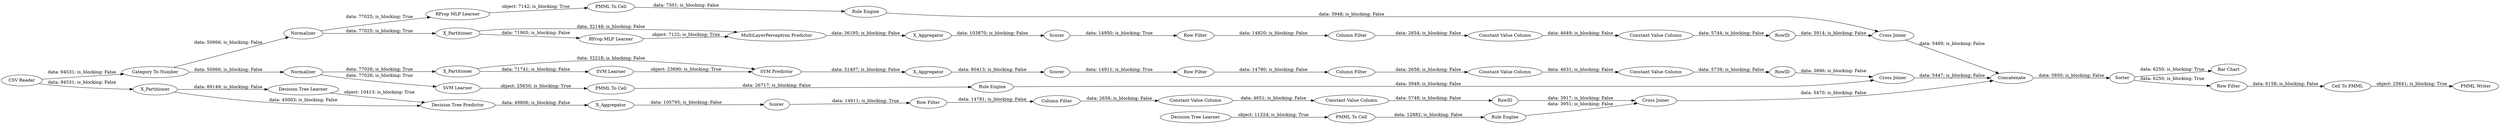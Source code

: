 digraph {
	"3941164606359013580_7" [label=X_Aggregator]
	"808270688813085489_2" [label=X_Partitioner]
	"3941164606359013580_41" [label=Scorer]
	"808270688813085489_40" [label=Scorer]
	"-5525054039501295957_33" [label="SVM Learner"]
	"3941164606359013580_2" [label=X_Partitioner]
	"3941164606359013580_31" [label="SVM Learner"]
	"808270688813085489_31" [label="RProp MLP Learner"]
	"808270688813085489_38" [label="Cross Joiner"]
	"-1680244678359839205_9" [label="Row Filter"]
	"808270688813085489_32" [label="MultiLayerPerceptron Predictor"]
	"2709116891630566060_293" [label=RowID]
	"5655350403036540579_31" [label="Decision Tree Learner"]
	"-1680244678359839205_294" [label="Column Filter"]
	"-499923565783019095_293" [label=RowID]
	"-499923565783019095_290" [label="Constant Value Column"]
	"5655350403036540579_39" [label=Scorer]
	"-5525054039501295957_35" [label="Rule Engine"]
	"3209400942955290966_35" [label="RProp MLP Learner"]
	"3941164606359013580_39" [label="Cross Joiner"]
	"2709116891630566060_9" [label="Row Filter"]
	"-1680244678359839205_290" [label="Constant Value Column"]
	"3209400942955290966_34" [label="Rule Engine"]
	"808270688813085489_7" [label=X_Aggregator]
	"-1680244678359839205_293" [label=RowID]
	"-5525054039501295957_34" [label="PMML To Cell"]
	"-499923565783019095_292" [label="Constant Value Column"]
	"2709116891630566060_294" [label="Column Filter"]
	"5655350403036540579_38" [label="Cross Joiner"]
	"-160945574505447192_28" [label="PMML To Cell"]
	"-160945574505447192_33" [label="Decision Tree Learner"]
	"-3766464910390997764_60" [label=Concatenate]
	"3941164606359013580_32" [label="SVM Predictor"]
	"-3766464910390997764_59" [label="Bar Chart"]
	"-499923565783019095_9" [label="Row Filter"]
	"-3766464910390997764_54" [label="Cell To PMML"]
	"2709116891630566060_292" [label="Constant Value Column"]
	"-3766464910390997764_62" [label="CSV Reader"]
	"5655350403036540579_7" [label=X_Aggregator]
	"2709116891630566060_290" [label="Constant Value Column"]
	"-1680244678359839205_292" [label="Constant Value Column"]
	"-160945574505447192_34" [label="Rule Engine"]
	"-3766464910390997764_61" [label="PMML Writer"]
	"808270688813085489_39" [label=Normalizer]
	"5655350403036540579_32" [label="Decision Tree Predictor"]
	"-499923565783019095_294" [label="Column Filter"]
	"5655350403036540579_2" [label=X_Partitioner]
	"3941164606359013580_40" [label=Normalizer]
	"-3766464910390997764_58" [label="Category To Number"]
	"3209400942955290966_22" [label="PMML To Cell"]
	"-3766464910390997764_53" [label="Row Filter"]
	"-3766464910390997764_52" [label=Sorter]
	"-3766464910390997764_58" -> "808270688813085489_39" [label="data: 50066; is_blocking: False"]
	"3941164606359013580_7" -> "3941164606359013580_41" [label="data: 80413; is_blocking: False"]
	"3209400942955290966_34" -> "808270688813085489_38" [label="data: 3948; is_blocking: False"]
	"-1680244678359839205_290" -> "-1680244678359839205_292" [label="data: 4649; is_blocking: False"]
	"3941164606359013580_40" -> "3941164606359013580_2" [label="data: 77026; is_blocking: True"]
	"-3766464910390997764_54" -> "-3766464910390997764_61" [label="object: 25641; is_blocking: True"]
	"3941164606359013580_31" -> "3941164606359013580_32" [label="object: 23690; is_blocking: True"]
	"5655350403036540579_39" -> "-499923565783019095_9" [label="data: 14911; is_blocking: True"]
	"-3766464910390997764_52" -> "-3766464910390997764_53" [label="data: 6250; is_blocking: True"]
	"3941164606359013580_2" -> "3941164606359013580_31" [label="data: 71741; is_blocking: False"]
	"5655350403036540579_7" -> "5655350403036540579_39" [label="data: 105795; is_blocking: False"]
	"-499923565783019095_290" -> "-499923565783019095_292" [label="data: 4651; is_blocking: False"]
	"2709116891630566060_292" -> "2709116891630566060_293" [label="data: 5739; is_blocking: False"]
	"-1680244678359839205_294" -> "-1680244678359839205_290" [label="data: 2654; is_blocking: False"]
	"-160945574505447192_34" -> "5655350403036540579_38" [label="data: 3951; is_blocking: False"]
	"-499923565783019095_293" -> "5655350403036540579_38" [label="data: 3917; is_blocking: False"]
	"-499923565783019095_9" -> "-499923565783019095_294" [label="data: 14781; is_blocking: False"]
	"-3766464910390997764_52" -> "-3766464910390997764_59" [label="data: 6250; is_blocking: True"]
	"-5525054039501295957_34" -> "-5525054039501295957_35" [label="data: 26717; is_blocking: False"]
	"-1680244678359839205_293" -> "808270688813085489_38" [label="data: 3914; is_blocking: False"]
	"2709116891630566060_9" -> "2709116891630566060_294" [label="data: 14780; is_blocking: False"]
	"808270688813085489_2" -> "808270688813085489_32" [label="data: 32148; is_blocking: False"]
	"808270688813085489_31" -> "808270688813085489_32" [label="object: 7122; is_blocking: True"]
	"808270688813085489_39" -> "3209400942955290966_35" [label="data: 77025; is_blocking: True"]
	"808270688813085489_40" -> "-1680244678359839205_9" [label="data: 14950; is_blocking: True"]
	"-5525054039501295957_33" -> "-5525054039501295957_34" [label="object: 25650; is_blocking: True"]
	"-3766464910390997764_62" -> "5655350403036540579_2" [label="data: 94531; is_blocking: False"]
	"3941164606359013580_2" -> "3941164606359013580_32" [label="data: 32218; is_blocking: False"]
	"2709116891630566060_294" -> "2709116891630566060_290" [label="data: 2658; is_blocking: False"]
	"-160945574505447192_28" -> "-160945574505447192_34" [label="data: 12882; is_blocking: False"]
	"808270688813085489_7" -> "808270688813085489_40" [label="data: 103870; is_blocking: False"]
	"3941164606359013580_32" -> "3941164606359013580_7" [label="data: 31407; is_blocking: False"]
	"5655350403036540579_38" -> "-3766464910390997764_60" [label="data: 5470; is_blocking: False"]
	"3941164606359013580_39" -> "-3766464910390997764_60" [label="data: 5447; is_blocking: False"]
	"-3766464910390997764_58" -> "3941164606359013580_40" [label="data: 50066; is_blocking: False"]
	"3941164606359013580_41" -> "2709116891630566060_9" [label="data: 14911; is_blocking: True"]
	"-3766464910390997764_53" -> "-3766464910390997764_54" [label="data: 6158; is_blocking: False"]
	"-499923565783019095_294" -> "-499923565783019095_290" [label="data: 2658; is_blocking: False"]
	"2709116891630566060_293" -> "3941164606359013580_39" [label="data: 3896; is_blocking: False"]
	"5655350403036540579_32" -> "5655350403036540579_7" [label="data: 49806; is_blocking: False"]
	"808270688813085489_2" -> "808270688813085489_31" [label="data: 71905; is_blocking: False"]
	"-3766464910390997764_60" -> "-3766464910390997764_52" [label="data: 5850; is_blocking: False"]
	"-1680244678359839205_292" -> "-1680244678359839205_293" [label="data: 5744; is_blocking: False"]
	"5655350403036540579_2" -> "5655350403036540579_32" [label="data: 45003; is_blocking: False"]
	"-1680244678359839205_9" -> "-1680244678359839205_294" [label="data: 14820; is_blocking: False"]
	"5655350403036540579_31" -> "5655350403036540579_32" [label="object: 10413; is_blocking: True"]
	"3941164606359013580_40" -> "-5525054039501295957_33" [label="data: 77026; is_blocking: True"]
	"808270688813085489_38" -> "-3766464910390997764_60" [label="data: 5469; is_blocking: False"]
	"3209400942955290966_22" -> "3209400942955290966_34" [label="data: 7501; is_blocking: False"]
	"2709116891630566060_290" -> "2709116891630566060_292" [label="data: 4631; is_blocking: False"]
	"-499923565783019095_292" -> "-499923565783019095_293" [label="data: 5748; is_blocking: False"]
	"5655350403036540579_2" -> "5655350403036540579_31" [label="data: 89149; is_blocking: False"]
	"-160945574505447192_33" -> "-160945574505447192_28" [label="object: 11324; is_blocking: True"]
	"808270688813085489_39" -> "808270688813085489_2" [label="data: 77025; is_blocking: True"]
	"-5525054039501295957_35" -> "3941164606359013580_39" [label="data: 3949; is_blocking: False"]
	"3209400942955290966_35" -> "3209400942955290966_22" [label="object: 7142; is_blocking: True"]
	"808270688813085489_32" -> "808270688813085489_7" [label="data: 36195; is_blocking: False"]
	"-3766464910390997764_62" -> "-3766464910390997764_58" [label="data: 94531; is_blocking: False"]
	rankdir=LR
}
